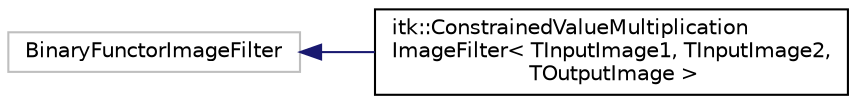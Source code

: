 digraph "Graphical Class Hierarchy"
{
  bgcolor="transparent";
  edge [fontname="Helvetica",fontsize="10",labelfontname="Helvetica",labelfontsize="10"];
  node [fontname="Helvetica",fontsize="10",shape=record];
  rankdir="LR";
  Node1077 [label="BinaryFunctorImageFilter",height=0.2,width=0.4,color="grey75"];
  Node1077 -> Node0 [dir="back",color="midnightblue",fontsize="10",style="solid",fontname="Helvetica"];
  Node0 [label="itk::ConstrainedValueMultiplication\lImageFilter\< TInputImage1, TInputImage2,\l TOutputImage \>",height=0.2,width=0.4,color="black",URL="$classitk_1_1ConstrainedValueMultiplicationImageFilter.html",tooltip="Implements pixel-wise the computation of constrained value addition. "];
}
